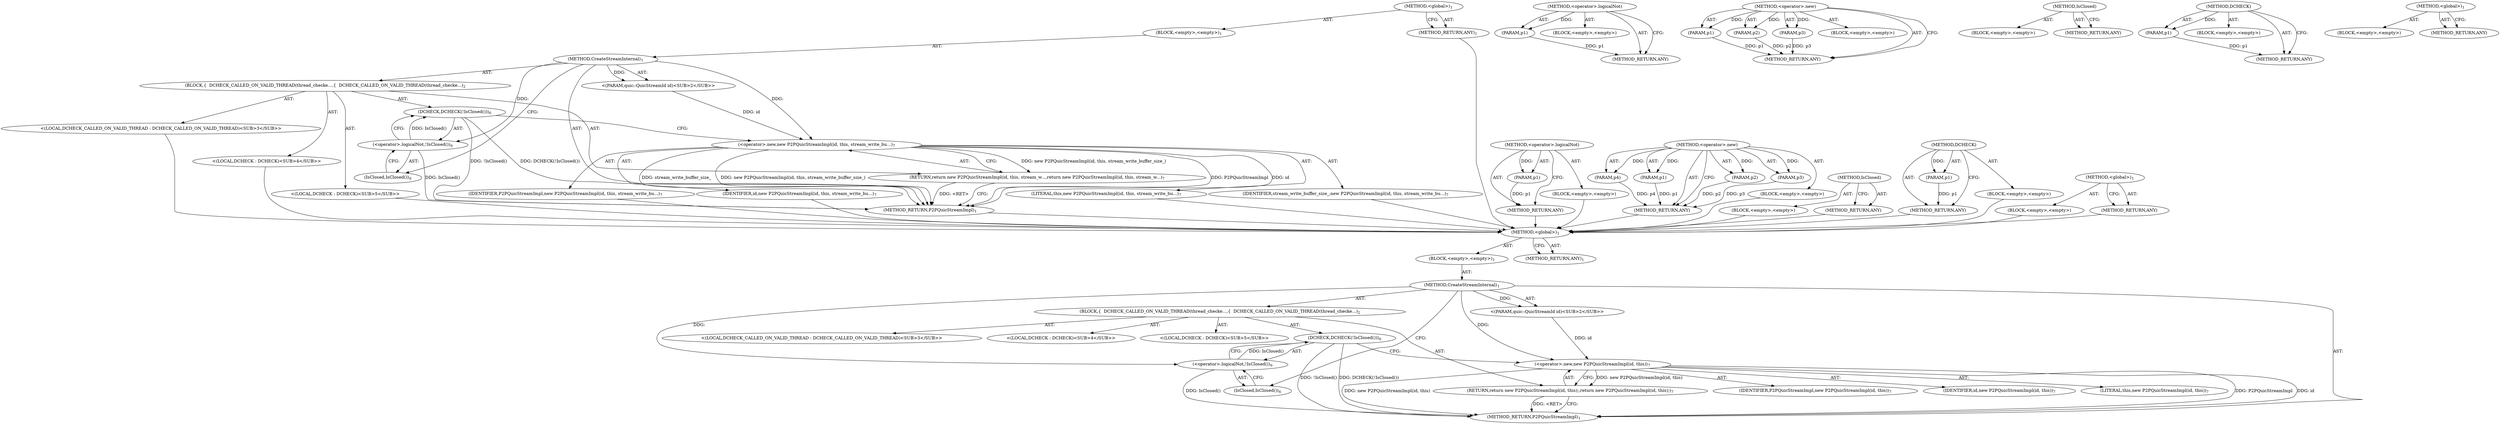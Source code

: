 digraph "&lt;global&gt;" {
vulnerable_6 [label=<(METHOD,&lt;global&gt;)<SUB>1</SUB>>];
vulnerable_7 [label=<(BLOCK,&lt;empty&gt;,&lt;empty&gt;)<SUB>1</SUB>>];
vulnerable_8 [label=<(METHOD,CreateStreamInternal)<SUB>1</SUB>>];
vulnerable_9 [label="<(PARAM,quic::QuicStreamId id)<SUB>2</SUB>>"];
vulnerable_10 [label=<(BLOCK,{
  DCHECK_CALLED_ON_VALID_THREAD(thread_checke...,{
  DCHECK_CALLED_ON_VALID_THREAD(thread_checke...)<SUB>2</SUB>>];
vulnerable_11 [label="<(LOCAL,DCHECK_CALLED_ON_VALID_THREAD : DCHECK_CALLED_ON_VALID_THREAD)<SUB>3</SUB>>"];
vulnerable_12 [label="<(LOCAL,DCHECK : DCHECK)<SUB>4</SUB>>"];
vulnerable_13 [label="<(LOCAL,DCHECK : DCHECK)<SUB>5</SUB>>"];
vulnerable_14 [label=<(DCHECK,DCHECK(!IsClosed()))<SUB>6</SUB>>];
vulnerable_15 [label=<(&lt;operator&gt;.logicalNot,!IsClosed())<SUB>6</SUB>>];
vulnerable_16 [label=<(IsClosed,IsClosed())<SUB>6</SUB>>];
vulnerable_17 [label=<(RETURN,return new P2PQuicStreamImpl(id, this);,return new P2PQuicStreamImpl(id, this);)<SUB>7</SUB>>];
vulnerable_18 [label=<(&lt;operator&gt;.new,new P2PQuicStreamImpl(id, this))<SUB>7</SUB>>];
vulnerable_19 [label=<(IDENTIFIER,P2PQuicStreamImpl,new P2PQuicStreamImpl(id, this))<SUB>7</SUB>>];
vulnerable_20 [label=<(IDENTIFIER,id,new P2PQuicStreamImpl(id, this))<SUB>7</SUB>>];
vulnerable_21 [label=<(LITERAL,this,new P2PQuicStreamImpl(id, this))<SUB>7</SUB>>];
vulnerable_22 [label=<(METHOD_RETURN,P2PQuicStreamImpl)<SUB>1</SUB>>];
vulnerable_24 [label=<(METHOD_RETURN,ANY)<SUB>1</SUB>>];
vulnerable_49 [label=<(METHOD,&lt;operator&gt;.logicalNot)>];
vulnerable_50 [label=<(PARAM,p1)>];
vulnerable_51 [label=<(BLOCK,&lt;empty&gt;,&lt;empty&gt;)>];
vulnerable_52 [label=<(METHOD_RETURN,ANY)>];
vulnerable_56 [label=<(METHOD,&lt;operator&gt;.new)>];
vulnerable_57 [label=<(PARAM,p1)>];
vulnerable_58 [label=<(PARAM,p2)>];
vulnerable_59 [label=<(PARAM,p3)>];
vulnerable_60 [label=<(BLOCK,&lt;empty&gt;,&lt;empty&gt;)>];
vulnerable_61 [label=<(METHOD_RETURN,ANY)>];
vulnerable_53 [label=<(METHOD,IsClosed)>];
vulnerable_54 [label=<(BLOCK,&lt;empty&gt;,&lt;empty&gt;)>];
vulnerable_55 [label=<(METHOD_RETURN,ANY)>];
vulnerable_45 [label=<(METHOD,DCHECK)>];
vulnerable_46 [label=<(PARAM,p1)>];
vulnerable_47 [label=<(BLOCK,&lt;empty&gt;,&lt;empty&gt;)>];
vulnerable_48 [label=<(METHOD_RETURN,ANY)>];
vulnerable_39 [label=<(METHOD,&lt;global&gt;)<SUB>1</SUB>>];
vulnerable_40 [label=<(BLOCK,&lt;empty&gt;,&lt;empty&gt;)>];
vulnerable_41 [label=<(METHOD_RETURN,ANY)>];
fixed_6 [label=<(METHOD,&lt;global&gt;)<SUB>1</SUB>>];
fixed_7 [label=<(BLOCK,&lt;empty&gt;,&lt;empty&gt;)<SUB>1</SUB>>];
fixed_8 [label=<(METHOD,CreateStreamInternal)<SUB>1</SUB>>];
fixed_9 [label="<(PARAM,quic::QuicStreamId id)<SUB>2</SUB>>"];
fixed_10 [label=<(BLOCK,{
  DCHECK_CALLED_ON_VALID_THREAD(thread_checke...,{
  DCHECK_CALLED_ON_VALID_THREAD(thread_checke...)<SUB>2</SUB>>];
fixed_11 [label="<(LOCAL,DCHECK_CALLED_ON_VALID_THREAD : DCHECK_CALLED_ON_VALID_THREAD)<SUB>3</SUB>>"];
fixed_12 [label="<(LOCAL,DCHECK : DCHECK)<SUB>4</SUB>>"];
fixed_13 [label="<(LOCAL,DCHECK : DCHECK)<SUB>5</SUB>>"];
fixed_14 [label=<(DCHECK,DCHECK(!IsClosed()))<SUB>6</SUB>>];
fixed_15 [label=<(&lt;operator&gt;.logicalNot,!IsClosed())<SUB>6</SUB>>];
fixed_16 [label=<(IsClosed,IsClosed())<SUB>6</SUB>>];
fixed_17 [label=<(RETURN,return new P2PQuicStreamImpl(id, this, stream_w...,return new P2PQuicStreamImpl(id, this, stream_w...)<SUB>7</SUB>>];
fixed_18 [label=<(&lt;operator&gt;.new,new P2PQuicStreamImpl(id, this, stream_write_bu...)<SUB>7</SUB>>];
fixed_19 [label=<(IDENTIFIER,P2PQuicStreamImpl,new P2PQuicStreamImpl(id, this, stream_write_bu...)<SUB>7</SUB>>];
fixed_20 [label=<(IDENTIFIER,id,new P2PQuicStreamImpl(id, this, stream_write_bu...)<SUB>7</SUB>>];
fixed_21 [label=<(LITERAL,this,new P2PQuicStreamImpl(id, this, stream_write_bu...)<SUB>7</SUB>>];
fixed_22 [label=<(IDENTIFIER,stream_write_buffer_size_,new P2PQuicStreamImpl(id, this, stream_write_bu...)<SUB>7</SUB>>];
fixed_23 [label=<(METHOD_RETURN,P2PQuicStreamImpl)<SUB>1</SUB>>];
fixed_25 [label=<(METHOD_RETURN,ANY)<SUB>1</SUB>>];
fixed_50 [label=<(METHOD,&lt;operator&gt;.logicalNot)>];
fixed_51 [label=<(PARAM,p1)>];
fixed_52 [label=<(BLOCK,&lt;empty&gt;,&lt;empty&gt;)>];
fixed_53 [label=<(METHOD_RETURN,ANY)>];
fixed_57 [label=<(METHOD,&lt;operator&gt;.new)>];
fixed_58 [label=<(PARAM,p1)>];
fixed_59 [label=<(PARAM,p2)>];
fixed_60 [label=<(PARAM,p3)>];
fixed_61 [label=<(PARAM,p4)>];
fixed_62 [label=<(BLOCK,&lt;empty&gt;,&lt;empty&gt;)>];
fixed_63 [label=<(METHOD_RETURN,ANY)>];
fixed_54 [label=<(METHOD,IsClosed)>];
fixed_55 [label=<(BLOCK,&lt;empty&gt;,&lt;empty&gt;)>];
fixed_56 [label=<(METHOD_RETURN,ANY)>];
fixed_46 [label=<(METHOD,DCHECK)>];
fixed_47 [label=<(PARAM,p1)>];
fixed_48 [label=<(BLOCK,&lt;empty&gt;,&lt;empty&gt;)>];
fixed_49 [label=<(METHOD_RETURN,ANY)>];
fixed_40 [label=<(METHOD,&lt;global&gt;)<SUB>1</SUB>>];
fixed_41 [label=<(BLOCK,&lt;empty&gt;,&lt;empty&gt;)>];
fixed_42 [label=<(METHOD_RETURN,ANY)>];
vulnerable_6 -> vulnerable_7  [key=0, label="AST: "];
vulnerable_6 -> vulnerable_24  [key=0, label="AST: "];
vulnerable_6 -> vulnerable_24  [key=1, label="CFG: "];
vulnerable_7 -> vulnerable_8  [key=0, label="AST: "];
vulnerable_8 -> vulnerable_9  [key=0, label="AST: "];
vulnerable_8 -> vulnerable_9  [key=1, label="DDG: "];
vulnerable_8 -> vulnerable_10  [key=0, label="AST: "];
vulnerable_8 -> vulnerable_22  [key=0, label="AST: "];
vulnerable_8 -> vulnerable_16  [key=0, label="CFG: "];
vulnerable_8 -> vulnerable_15  [key=0, label="DDG: "];
vulnerable_8 -> vulnerable_18  [key=0, label="DDG: "];
vulnerable_9 -> vulnerable_18  [key=0, label="DDG: id"];
vulnerable_10 -> vulnerable_11  [key=0, label="AST: "];
vulnerable_10 -> vulnerable_12  [key=0, label="AST: "];
vulnerable_10 -> vulnerable_13  [key=0, label="AST: "];
vulnerable_10 -> vulnerable_14  [key=0, label="AST: "];
vulnerable_10 -> vulnerable_17  [key=0, label="AST: "];
vulnerable_14 -> vulnerable_15  [key=0, label="AST: "];
vulnerable_14 -> vulnerable_18  [key=0, label="CFG: "];
vulnerable_14 -> vulnerable_22  [key=0, label="DDG: !IsClosed()"];
vulnerable_14 -> vulnerable_22  [key=1, label="DDG: DCHECK(!IsClosed())"];
vulnerable_15 -> vulnerable_16  [key=0, label="AST: "];
vulnerable_15 -> vulnerable_14  [key=0, label="CFG: "];
vulnerable_15 -> vulnerable_14  [key=1, label="DDG: IsClosed()"];
vulnerable_15 -> vulnerable_22  [key=0, label="DDG: IsClosed()"];
vulnerable_16 -> vulnerable_15  [key=0, label="CFG: "];
vulnerable_17 -> vulnerable_18  [key=0, label="AST: "];
vulnerable_17 -> vulnerable_22  [key=0, label="CFG: "];
vulnerable_17 -> vulnerable_22  [key=1, label="DDG: &lt;RET&gt;"];
vulnerable_18 -> vulnerable_19  [key=0, label="AST: "];
vulnerable_18 -> vulnerable_20  [key=0, label="AST: "];
vulnerable_18 -> vulnerable_21  [key=0, label="AST: "];
vulnerable_18 -> vulnerable_17  [key=0, label="CFG: "];
vulnerable_18 -> vulnerable_17  [key=1, label="DDG: new P2PQuicStreamImpl(id, this)"];
vulnerable_18 -> vulnerable_22  [key=0, label="DDG: P2PQuicStreamImpl"];
vulnerable_18 -> vulnerable_22  [key=1, label="DDG: id"];
vulnerable_18 -> vulnerable_22  [key=2, label="DDG: new P2PQuicStreamImpl(id, this)"];
vulnerable_49 -> vulnerable_50  [key=0, label="AST: "];
vulnerable_49 -> vulnerable_50  [key=1, label="DDG: "];
vulnerable_49 -> vulnerable_51  [key=0, label="AST: "];
vulnerable_49 -> vulnerable_52  [key=0, label="AST: "];
vulnerable_49 -> vulnerable_52  [key=1, label="CFG: "];
vulnerable_50 -> vulnerable_52  [key=0, label="DDG: p1"];
vulnerable_56 -> vulnerable_57  [key=0, label="AST: "];
vulnerable_56 -> vulnerable_57  [key=1, label="DDG: "];
vulnerable_56 -> vulnerable_60  [key=0, label="AST: "];
vulnerable_56 -> vulnerable_58  [key=0, label="AST: "];
vulnerable_56 -> vulnerable_58  [key=1, label="DDG: "];
vulnerable_56 -> vulnerable_61  [key=0, label="AST: "];
vulnerable_56 -> vulnerable_61  [key=1, label="CFG: "];
vulnerable_56 -> vulnerable_59  [key=0, label="AST: "];
vulnerable_56 -> vulnerable_59  [key=1, label="DDG: "];
vulnerable_57 -> vulnerable_61  [key=0, label="DDG: p1"];
vulnerable_58 -> vulnerable_61  [key=0, label="DDG: p2"];
vulnerable_59 -> vulnerable_61  [key=0, label="DDG: p3"];
vulnerable_53 -> vulnerable_54  [key=0, label="AST: "];
vulnerable_53 -> vulnerable_55  [key=0, label="AST: "];
vulnerable_53 -> vulnerable_55  [key=1, label="CFG: "];
vulnerable_45 -> vulnerable_46  [key=0, label="AST: "];
vulnerable_45 -> vulnerable_46  [key=1, label="DDG: "];
vulnerable_45 -> vulnerable_47  [key=0, label="AST: "];
vulnerable_45 -> vulnerable_48  [key=0, label="AST: "];
vulnerable_45 -> vulnerable_48  [key=1, label="CFG: "];
vulnerable_46 -> vulnerable_48  [key=0, label="DDG: p1"];
vulnerable_39 -> vulnerable_40  [key=0, label="AST: "];
vulnerable_39 -> vulnerable_41  [key=0, label="AST: "];
vulnerable_39 -> vulnerable_41  [key=1, label="CFG: "];
fixed_6 -> fixed_7  [key=0, label="AST: "];
fixed_6 -> fixed_25  [key=0, label="AST: "];
fixed_6 -> fixed_25  [key=1, label="CFG: "];
fixed_7 -> fixed_8  [key=0, label="AST: "];
fixed_8 -> fixed_9  [key=0, label="AST: "];
fixed_8 -> fixed_9  [key=1, label="DDG: "];
fixed_8 -> fixed_10  [key=0, label="AST: "];
fixed_8 -> fixed_23  [key=0, label="AST: "];
fixed_8 -> fixed_16  [key=0, label="CFG: "];
fixed_8 -> fixed_15  [key=0, label="DDG: "];
fixed_8 -> fixed_18  [key=0, label="DDG: "];
fixed_9 -> fixed_18  [key=0, label="DDG: id"];
fixed_10 -> fixed_11  [key=0, label="AST: "];
fixed_10 -> fixed_12  [key=0, label="AST: "];
fixed_10 -> fixed_13  [key=0, label="AST: "];
fixed_10 -> fixed_14  [key=0, label="AST: "];
fixed_10 -> fixed_17  [key=0, label="AST: "];
fixed_11 -> vulnerable_6  [key=0];
fixed_12 -> vulnerable_6  [key=0];
fixed_13 -> vulnerable_6  [key=0];
fixed_14 -> fixed_15  [key=0, label="AST: "];
fixed_14 -> fixed_18  [key=0, label="CFG: "];
fixed_14 -> fixed_23  [key=0, label="DDG: !IsClosed()"];
fixed_14 -> fixed_23  [key=1, label="DDG: DCHECK(!IsClosed())"];
fixed_15 -> fixed_16  [key=0, label="AST: "];
fixed_15 -> fixed_14  [key=0, label="CFG: "];
fixed_15 -> fixed_14  [key=1, label="DDG: IsClosed()"];
fixed_15 -> fixed_23  [key=0, label="DDG: IsClosed()"];
fixed_16 -> fixed_15  [key=0, label="CFG: "];
fixed_17 -> fixed_18  [key=0, label="AST: "];
fixed_17 -> fixed_23  [key=0, label="CFG: "];
fixed_17 -> fixed_23  [key=1, label="DDG: &lt;RET&gt;"];
fixed_18 -> fixed_19  [key=0, label="AST: "];
fixed_18 -> fixed_20  [key=0, label="AST: "];
fixed_18 -> fixed_21  [key=0, label="AST: "];
fixed_18 -> fixed_22  [key=0, label="AST: "];
fixed_18 -> fixed_17  [key=0, label="CFG: "];
fixed_18 -> fixed_17  [key=1, label="DDG: new P2PQuicStreamImpl(id, this, stream_write_buffer_size_)"];
fixed_18 -> fixed_23  [key=0, label="DDG: P2PQuicStreamImpl"];
fixed_18 -> fixed_23  [key=1, label="DDG: id"];
fixed_18 -> fixed_23  [key=2, label="DDG: stream_write_buffer_size_"];
fixed_18 -> fixed_23  [key=3, label="DDG: new P2PQuicStreamImpl(id, this, stream_write_buffer_size_)"];
fixed_19 -> vulnerable_6  [key=0];
fixed_20 -> vulnerable_6  [key=0];
fixed_21 -> vulnerable_6  [key=0];
fixed_22 -> vulnerable_6  [key=0];
fixed_23 -> vulnerable_6  [key=0];
fixed_25 -> vulnerable_6  [key=0];
fixed_50 -> fixed_51  [key=0, label="AST: "];
fixed_50 -> fixed_51  [key=1, label="DDG: "];
fixed_50 -> fixed_52  [key=0, label="AST: "];
fixed_50 -> fixed_53  [key=0, label="AST: "];
fixed_50 -> fixed_53  [key=1, label="CFG: "];
fixed_51 -> fixed_53  [key=0, label="DDG: p1"];
fixed_52 -> vulnerable_6  [key=0];
fixed_53 -> vulnerable_6  [key=0];
fixed_57 -> fixed_58  [key=0, label="AST: "];
fixed_57 -> fixed_58  [key=1, label="DDG: "];
fixed_57 -> fixed_62  [key=0, label="AST: "];
fixed_57 -> fixed_59  [key=0, label="AST: "];
fixed_57 -> fixed_59  [key=1, label="DDG: "];
fixed_57 -> fixed_63  [key=0, label="AST: "];
fixed_57 -> fixed_63  [key=1, label="CFG: "];
fixed_57 -> fixed_60  [key=0, label="AST: "];
fixed_57 -> fixed_60  [key=1, label="DDG: "];
fixed_57 -> fixed_61  [key=0, label="AST: "];
fixed_57 -> fixed_61  [key=1, label="DDG: "];
fixed_58 -> fixed_63  [key=0, label="DDG: p1"];
fixed_59 -> fixed_63  [key=0, label="DDG: p2"];
fixed_60 -> fixed_63  [key=0, label="DDG: p3"];
fixed_61 -> fixed_63  [key=0, label="DDG: p4"];
fixed_62 -> vulnerable_6  [key=0];
fixed_63 -> vulnerable_6  [key=0];
fixed_54 -> fixed_55  [key=0, label="AST: "];
fixed_54 -> fixed_56  [key=0, label="AST: "];
fixed_54 -> fixed_56  [key=1, label="CFG: "];
fixed_55 -> vulnerable_6  [key=0];
fixed_56 -> vulnerable_6  [key=0];
fixed_46 -> fixed_47  [key=0, label="AST: "];
fixed_46 -> fixed_47  [key=1, label="DDG: "];
fixed_46 -> fixed_48  [key=0, label="AST: "];
fixed_46 -> fixed_49  [key=0, label="AST: "];
fixed_46 -> fixed_49  [key=1, label="CFG: "];
fixed_47 -> fixed_49  [key=0, label="DDG: p1"];
fixed_48 -> vulnerable_6  [key=0];
fixed_49 -> vulnerable_6  [key=0];
fixed_40 -> fixed_41  [key=0, label="AST: "];
fixed_40 -> fixed_42  [key=0, label="AST: "];
fixed_40 -> fixed_42  [key=1, label="CFG: "];
fixed_41 -> vulnerable_6  [key=0];
fixed_42 -> vulnerable_6  [key=0];
}
